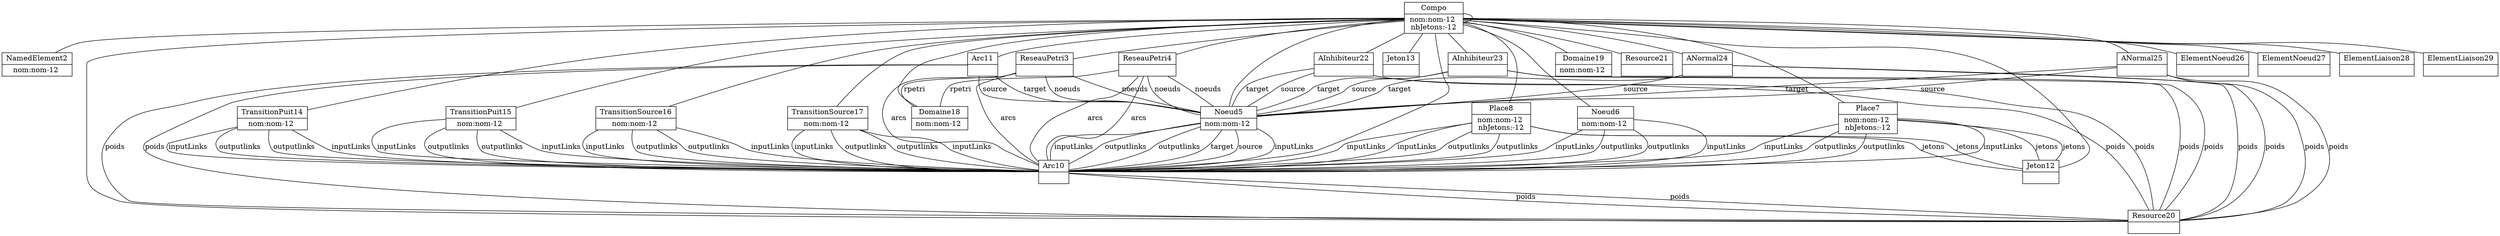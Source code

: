 Graph g{ 
struct1 [shape=record,label="{NamedElement1| nom:nom-12 \n}"];
struct1 -- struct1 ;
struct2 [shape=record,label="{NamedElement2| nom:nom-12 \n}"];
struct1 -- struct2 ;
struct3 -- struct5 [label="noeuds"]   ;
struct3 -- struct5 [label="noeuds"]   ;
struct3 -- struct10 [label="arcs"]   ;
struct3 -- struct10 [label="arcs"]   ;
struct3 -- struct18 [label="rpetri"]   ;
struct3 [shape=record,label="{ReseauPetri3|}"];
struct1 -- struct3 ;
struct4 -- struct5 [label="noeuds"]   ;
struct4 -- struct5 [label="noeuds"]   ;
struct4 -- struct10 [label="arcs"]   ;
struct4 -- struct10 [label="arcs"]   ;
struct4 -- struct18 [label="rpetri"]   ;
struct4 [shape=record,label="{ReseauPetri4|}"];
struct1 -- struct4 ;
struct5 -- struct10 [label="inputLinks"]   ;
struct5 -- struct10 [label="inputLinks"]   ;
struct5 -- struct10 [label="outputlinks"]   ;
struct5 -- struct10 [label="outputlinks"]   ;
struct5 [shape=record,label="{Noeud5| nom:nom-12 \n}"];
struct1 -- struct5 ;
struct6 -- struct10 [label="inputLinks"]   ;
struct6 -- struct10 [label="inputLinks"]   ;
struct6 -- struct10 [label="outputlinks"]   ;
struct6 -- struct10 [label="outputlinks"]   ;
struct6 [shape=record,label="{Noeud6| nom:nom-12 \n}"];
struct1 -- struct6 ;
struct7 -- struct10 [label="inputLinks"]   ;
struct7 -- struct10 [label="inputLinks"]   ;
struct7 -- struct10 [label="outputlinks"]   ;
struct7 -- struct10 [label="outputlinks"]   ;
struct7 -- struct12 [label="jetons"]   ;
struct7 -- struct12 [label="jetons"]   ;
struct7 [shape=record,label="{Place7| nom:nom-12 \n nbJetons:-12 \n}"];
struct1 -- struct7 ;
struct8 -- struct10 [label="inputLinks"]   ;
struct8 -- struct10 [label="inputLinks"]   ;
struct8 -- struct10 [label="outputlinks"]   ;
struct8 -- struct10 [label="outputlinks"]   ;
struct8 -- struct12 [label="jetons"]   ;
struct8 -- struct12 [label="jetons"]   ;
struct8 [shape=record,label="{Place8| nom:nom-12 \n nbJetons:-12 \n}"];
struct1 -- struct8 ;
struct1 [shape=record,label="{Compo| nom:nom-12 \n nbJetons:-12 \n}"]; 
struct10 -- struct5 [label="target"]   ;
struct10 -- struct5 [label="source"]   ;
struct10 -- struct20 [label="poids"]   ;
struct10 -- struct20 [label="poids"]   ;
struct10 [shape=record,label="{Arc10|}"];
struct1 -- struct10 ;
struct11 -- struct5 [label="target"]   ;
struct11 -- struct5 [label="source"]   ;
struct11 -- struct20 [label="poids"]   ;
struct11 -- struct20 [label="poids"]   ;
struct11 [shape=record,label="{Arc11|}"];
struct1 -- struct11 ;
struct12 [shape=record,label="{Jeton12|}"];
struct1 -- struct12 ;
struct13 [shape=record,label="{Jeton13|}"];
struct1 -- struct13 ;
struct14 -- struct10 [label="inputLinks"]   ;
struct14 -- struct10 [label="inputLinks"]   ;
struct14 -- struct10 [label="outputlinks"]   ;
struct14 -- struct10 [label="outputlinks"]   ;
struct14 [shape=record,label="{TransitionPuit14| nom:nom-12 \n}"];
struct1 -- struct14 ;
struct15 -- struct10 [label="inputLinks"]   ;
struct15 -- struct10 [label="inputLinks"]   ;
struct15 -- struct10 [label="outputlinks"]   ;
struct15 -- struct10 [label="outputlinks"]   ;
struct15 [shape=record,label="{TransitionPuit15| nom:nom-12 \n}"];
struct1 -- struct15 ;
struct16 -- struct10 [label="inputLinks"]   ;
struct16 -- struct10 [label="inputLinks"]   ;
struct16 -- struct10 [label="outputlinks"]   ;
struct16 -- struct10 [label="outputlinks"]   ;
struct16 [shape=record,label="{TransitionSource16| nom:nom-12 \n}"];
struct1 -- struct16 ;
struct17 -- struct10 [label="inputLinks"]   ;
struct17 -- struct10 [label="inputLinks"]   ;
struct17 -- struct10 [label="outputlinks"]   ;
struct17 -- struct10 [label="outputlinks"]   ;
struct17 [shape=record,label="{TransitionSource17| nom:nom-12 \n}"];
struct1 -- struct17 ;
struct18 [shape=record,label="{Domaine18| nom:nom-12 \n}"];
struct1 -- struct18 ;
struct19 [shape=record,label="{Domaine19| nom:nom-12 \n}"];
struct1 -- struct19 ;
struct20 [shape=record,label="{Resource20|}"];
struct1 -- struct20 ;
struct21 [shape=record,label="{Resource21|}"];
struct1 -- struct21 ;
struct22 -- struct5 [label="target"]   ;
struct22 -- struct5 [label="source"]   ;
struct22 -- struct20 [label="poids"]   ;
struct22 -- struct20 [label="poids"]   ;
struct22 [shape=record,label="{AInhibiteur22|}"];
struct1 -- struct22 ;
struct23 -- struct5 [label="target"]   ;
struct23 -- struct5 [label="source"]   ;
struct23 -- struct20 [label="poids"]   ;
struct23 -- struct20 [label="poids"]   ;
struct23 [shape=record,label="{AInhibiteur23|}"];
struct1 -- struct23 ;
struct24 -- struct5 [label="target"]   ;
struct24 -- struct5 [label="source"]   ;
struct24 -- struct20 [label="poids"]   ;
struct24 -- struct20 [label="poids"]   ;
struct24 [shape=record,label="{ANormal24|}"];
struct1 -- struct24 ;
struct25 -- struct5 [label="target"]   ;
struct25 -- struct5 [label="source"]   ;
struct25 -- struct20 [label="poids"]   ;
struct25 -- struct20 [label="poids"]   ;
struct25 [shape=record,label="{ANormal25|}"];
struct1 -- struct25 ;
struct26 [shape=record,label="{ElementNoeud26|}"];
struct1 -- struct26 ;
struct27 [shape=record,label="{ElementNoeud27|}"];
struct1 -- struct27 ;
struct28 [shape=record,label="{ElementLiaison28|}"];
struct1 -- struct28 ;
struct29 [shape=record,label="{ElementLiaison29|}"];
struct1 -- struct29 ;
} 
